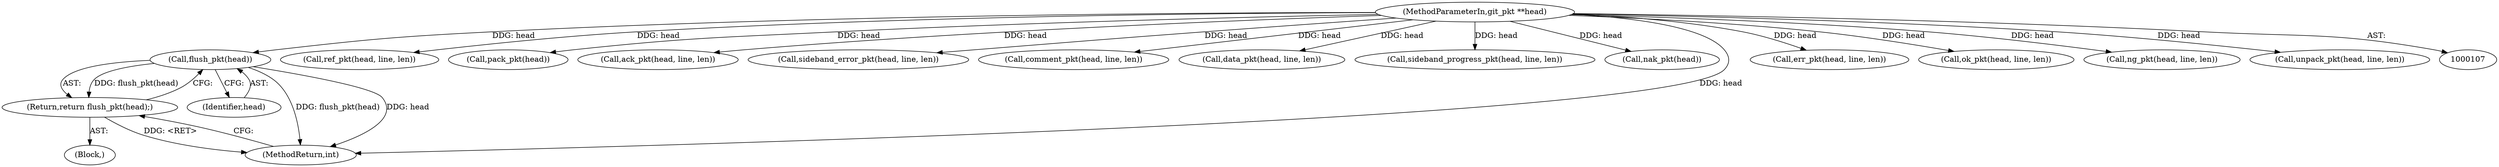 digraph "0_libgit2_2fdef641fd0dd2828bd948234ae86de75221a11a@pointer" {
"1000201" [label="(Call,flush_pkt(head))"];
"1000108" [label="(MethodParameterIn,git_pkt **head)"];
"1000200" [label="(Return,return flush_pkt(head);)"];
"1000326" [label="(Call,ref_pkt(head, line, len))"];
"1000150" [label="(Call,pack_pkt(head))"];
"1000108" [label="(MethodParameterIn,git_pkt **head)"];
"1000249" [label="(Call,ack_pkt(head, line, len))"];
"1000237" [label="(Call,sideband_error_pkt(head, line, len))"];
"1000283" [label="(Call,comment_pkt(head, line, len))"];
"1000213" [label="(Call,data_pkt(head, line, len))"];
"1000200" [label="(Return,return flush_pkt(head);)"];
"1000202" [label="(Identifier,head)"];
"1000225" [label="(Call,sideband_progress_pkt(head, line, len))"];
"1000261" [label="(Call,nak_pkt(head))"];
"1000338" [label="(MethodReturn,int)"];
"1000201" [label="(Call,flush_pkt(head))"];
"1000271" [label="(Call,err_pkt(head, line, len))"];
"1000295" [label="(Call,ok_pkt(head, line, len))"];
"1000307" [label="(Call,ng_pkt(head, line, len))"];
"1000319" [label="(Call,unpack_pkt(head, line, len))"];
"1000195" [label="(Block,)"];
"1000201" -> "1000200"  [label="AST: "];
"1000201" -> "1000202"  [label="CFG: "];
"1000202" -> "1000201"  [label="AST: "];
"1000200" -> "1000201"  [label="CFG: "];
"1000201" -> "1000338"  [label="DDG: flush_pkt(head)"];
"1000201" -> "1000338"  [label="DDG: head"];
"1000201" -> "1000200"  [label="DDG: flush_pkt(head)"];
"1000108" -> "1000201"  [label="DDG: head"];
"1000108" -> "1000107"  [label="AST: "];
"1000108" -> "1000338"  [label="DDG: head"];
"1000108" -> "1000150"  [label="DDG: head"];
"1000108" -> "1000213"  [label="DDG: head"];
"1000108" -> "1000225"  [label="DDG: head"];
"1000108" -> "1000237"  [label="DDG: head"];
"1000108" -> "1000249"  [label="DDG: head"];
"1000108" -> "1000261"  [label="DDG: head"];
"1000108" -> "1000271"  [label="DDG: head"];
"1000108" -> "1000283"  [label="DDG: head"];
"1000108" -> "1000295"  [label="DDG: head"];
"1000108" -> "1000307"  [label="DDG: head"];
"1000108" -> "1000319"  [label="DDG: head"];
"1000108" -> "1000326"  [label="DDG: head"];
"1000200" -> "1000195"  [label="AST: "];
"1000338" -> "1000200"  [label="CFG: "];
"1000200" -> "1000338"  [label="DDG: <RET>"];
}
